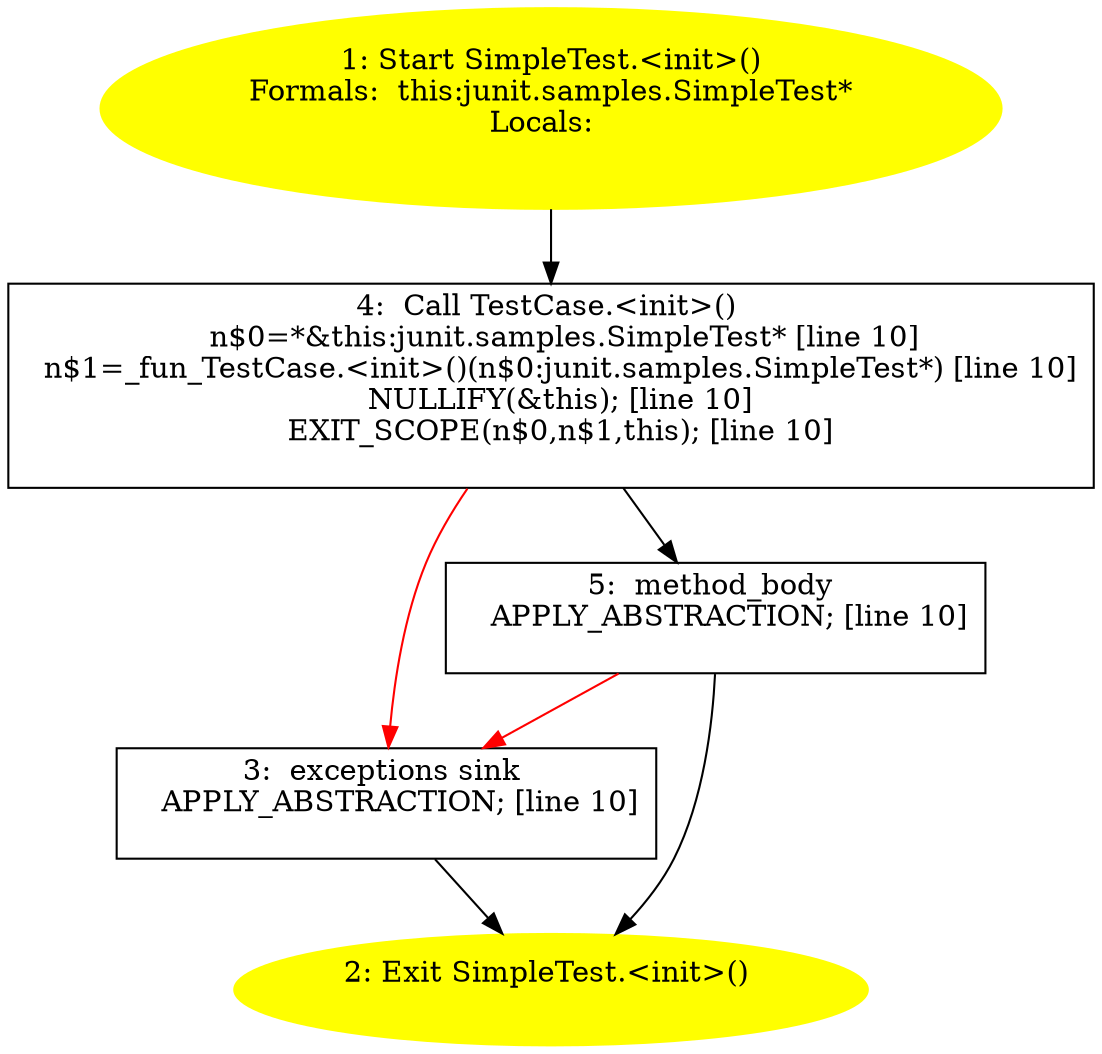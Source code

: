 /* @generated */
digraph cfg {
"junit.samples.SimpleTest.<init>().7f64b4e8f4f0a7044df655ca48188ab3_1" [label="1: Start SimpleTest.<init>()\nFormals:  this:junit.samples.SimpleTest*\nLocals:  \n  " color=yellow style=filled]
	

	 "junit.samples.SimpleTest.<init>().7f64b4e8f4f0a7044df655ca48188ab3_1" -> "junit.samples.SimpleTest.<init>().7f64b4e8f4f0a7044df655ca48188ab3_4" ;
"junit.samples.SimpleTest.<init>().7f64b4e8f4f0a7044df655ca48188ab3_2" [label="2: Exit SimpleTest.<init>() \n  " color=yellow style=filled]
	

"junit.samples.SimpleTest.<init>().7f64b4e8f4f0a7044df655ca48188ab3_3" [label="3:  exceptions sink \n   APPLY_ABSTRACTION; [line 10]\n " shape="box"]
	

	 "junit.samples.SimpleTest.<init>().7f64b4e8f4f0a7044df655ca48188ab3_3" -> "junit.samples.SimpleTest.<init>().7f64b4e8f4f0a7044df655ca48188ab3_2" ;
"junit.samples.SimpleTest.<init>().7f64b4e8f4f0a7044df655ca48188ab3_4" [label="4:  Call TestCase.<init>() \n   n$0=*&this:junit.samples.SimpleTest* [line 10]\n  n$1=_fun_TestCase.<init>()(n$0:junit.samples.SimpleTest*) [line 10]\n  NULLIFY(&this); [line 10]\n  EXIT_SCOPE(n$0,n$1,this); [line 10]\n " shape="box"]
	

	 "junit.samples.SimpleTest.<init>().7f64b4e8f4f0a7044df655ca48188ab3_4" -> "junit.samples.SimpleTest.<init>().7f64b4e8f4f0a7044df655ca48188ab3_5" ;
	 "junit.samples.SimpleTest.<init>().7f64b4e8f4f0a7044df655ca48188ab3_4" -> "junit.samples.SimpleTest.<init>().7f64b4e8f4f0a7044df655ca48188ab3_3" [color="red" ];
"junit.samples.SimpleTest.<init>().7f64b4e8f4f0a7044df655ca48188ab3_5" [label="5:  method_body \n   APPLY_ABSTRACTION; [line 10]\n " shape="box"]
	

	 "junit.samples.SimpleTest.<init>().7f64b4e8f4f0a7044df655ca48188ab3_5" -> "junit.samples.SimpleTest.<init>().7f64b4e8f4f0a7044df655ca48188ab3_2" ;
	 "junit.samples.SimpleTest.<init>().7f64b4e8f4f0a7044df655ca48188ab3_5" -> "junit.samples.SimpleTest.<init>().7f64b4e8f4f0a7044df655ca48188ab3_3" [color="red" ];
}

